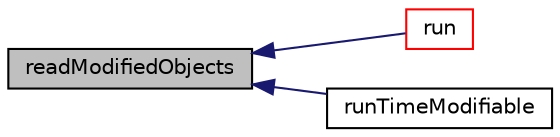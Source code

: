 digraph "readModifiedObjects"
{
  bgcolor="transparent";
  edge [fontname="Helvetica",fontsize="10",labelfontname="Helvetica",labelfontsize="10"];
  node [fontname="Helvetica",fontsize="10",shape=record];
  rankdir="LR";
  Node1 [label="readModifiedObjects",height=0.2,width=0.4,color="black", fillcolor="grey75", style="filled", fontcolor="black"];
  Node1 -> Node2 [dir="back",color="midnightblue",fontsize="10",style="solid",fontname="Helvetica"];
  Node2 [label="run",height=0.2,width=0.4,color="red",URL="$a02610.html#afc29236bc2936581403d8c7fdc4638d9",tooltip="Return true if run should continue,. "];
  Node1 -> Node3 [dir="back",color="midnightblue",fontsize="10",style="solid",fontname="Helvetica"];
  Node3 [label="runTimeModifiable",height=0.2,width=0.4,color="black",URL="$a02610.html#aaab0dea4737d8828f4f8b528817dc2e6",tooltip="Supports re-reading. "];
}
